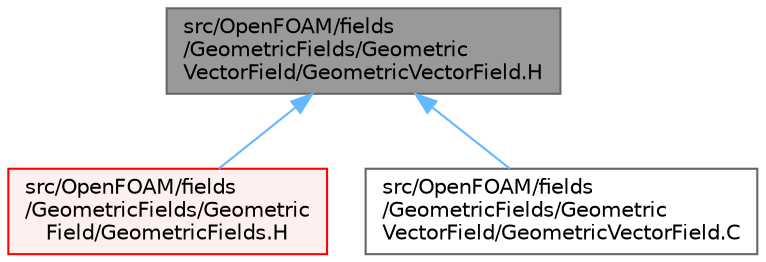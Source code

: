 digraph "src/OpenFOAM/fields/GeometricFields/GeometricVectorField/GeometricVectorField.H"
{
 // LATEX_PDF_SIZE
  bgcolor="transparent";
  edge [fontname=Helvetica,fontsize=10,labelfontname=Helvetica,labelfontsize=10];
  node [fontname=Helvetica,fontsize=10,shape=box,height=0.2,width=0.4];
  Node1 [id="Node000001",label="src/OpenFOAM/fields\l/GeometricFields/Geometric\lVectorField/GeometricVectorField.H",height=0.2,width=0.4,color="gray40", fillcolor="grey60", style="filled", fontcolor="black",tooltip="Vector specific part of the implementation of GeometricField."];
  Node1 -> Node2 [id="edge1_Node000001_Node000002",dir="back",color="steelblue1",style="solid",tooltip=" "];
  Node2 [id="Node000002",label="src/OpenFOAM/fields\l/GeometricFields/Geometric\lField/GeometricFields.H",height=0.2,width=0.4,color="red", fillcolor="#FFF0F0", style="filled",URL="$GeometricFields_8H.html",tooltip="The standard GeometricField types."];
  Node1 -> Node2556 [id="edge2_Node000001_Node002556",dir="back",color="steelblue1",style="solid",tooltip=" "];
  Node2556 [id="Node002556",label="src/OpenFOAM/fields\l/GeometricFields/Geometric\lVectorField/GeometricVectorField.C",height=0.2,width=0.4,color="grey40", fillcolor="white", style="filled",URL="$GeometricVectorField_8C.html",tooltip=" "];
}
